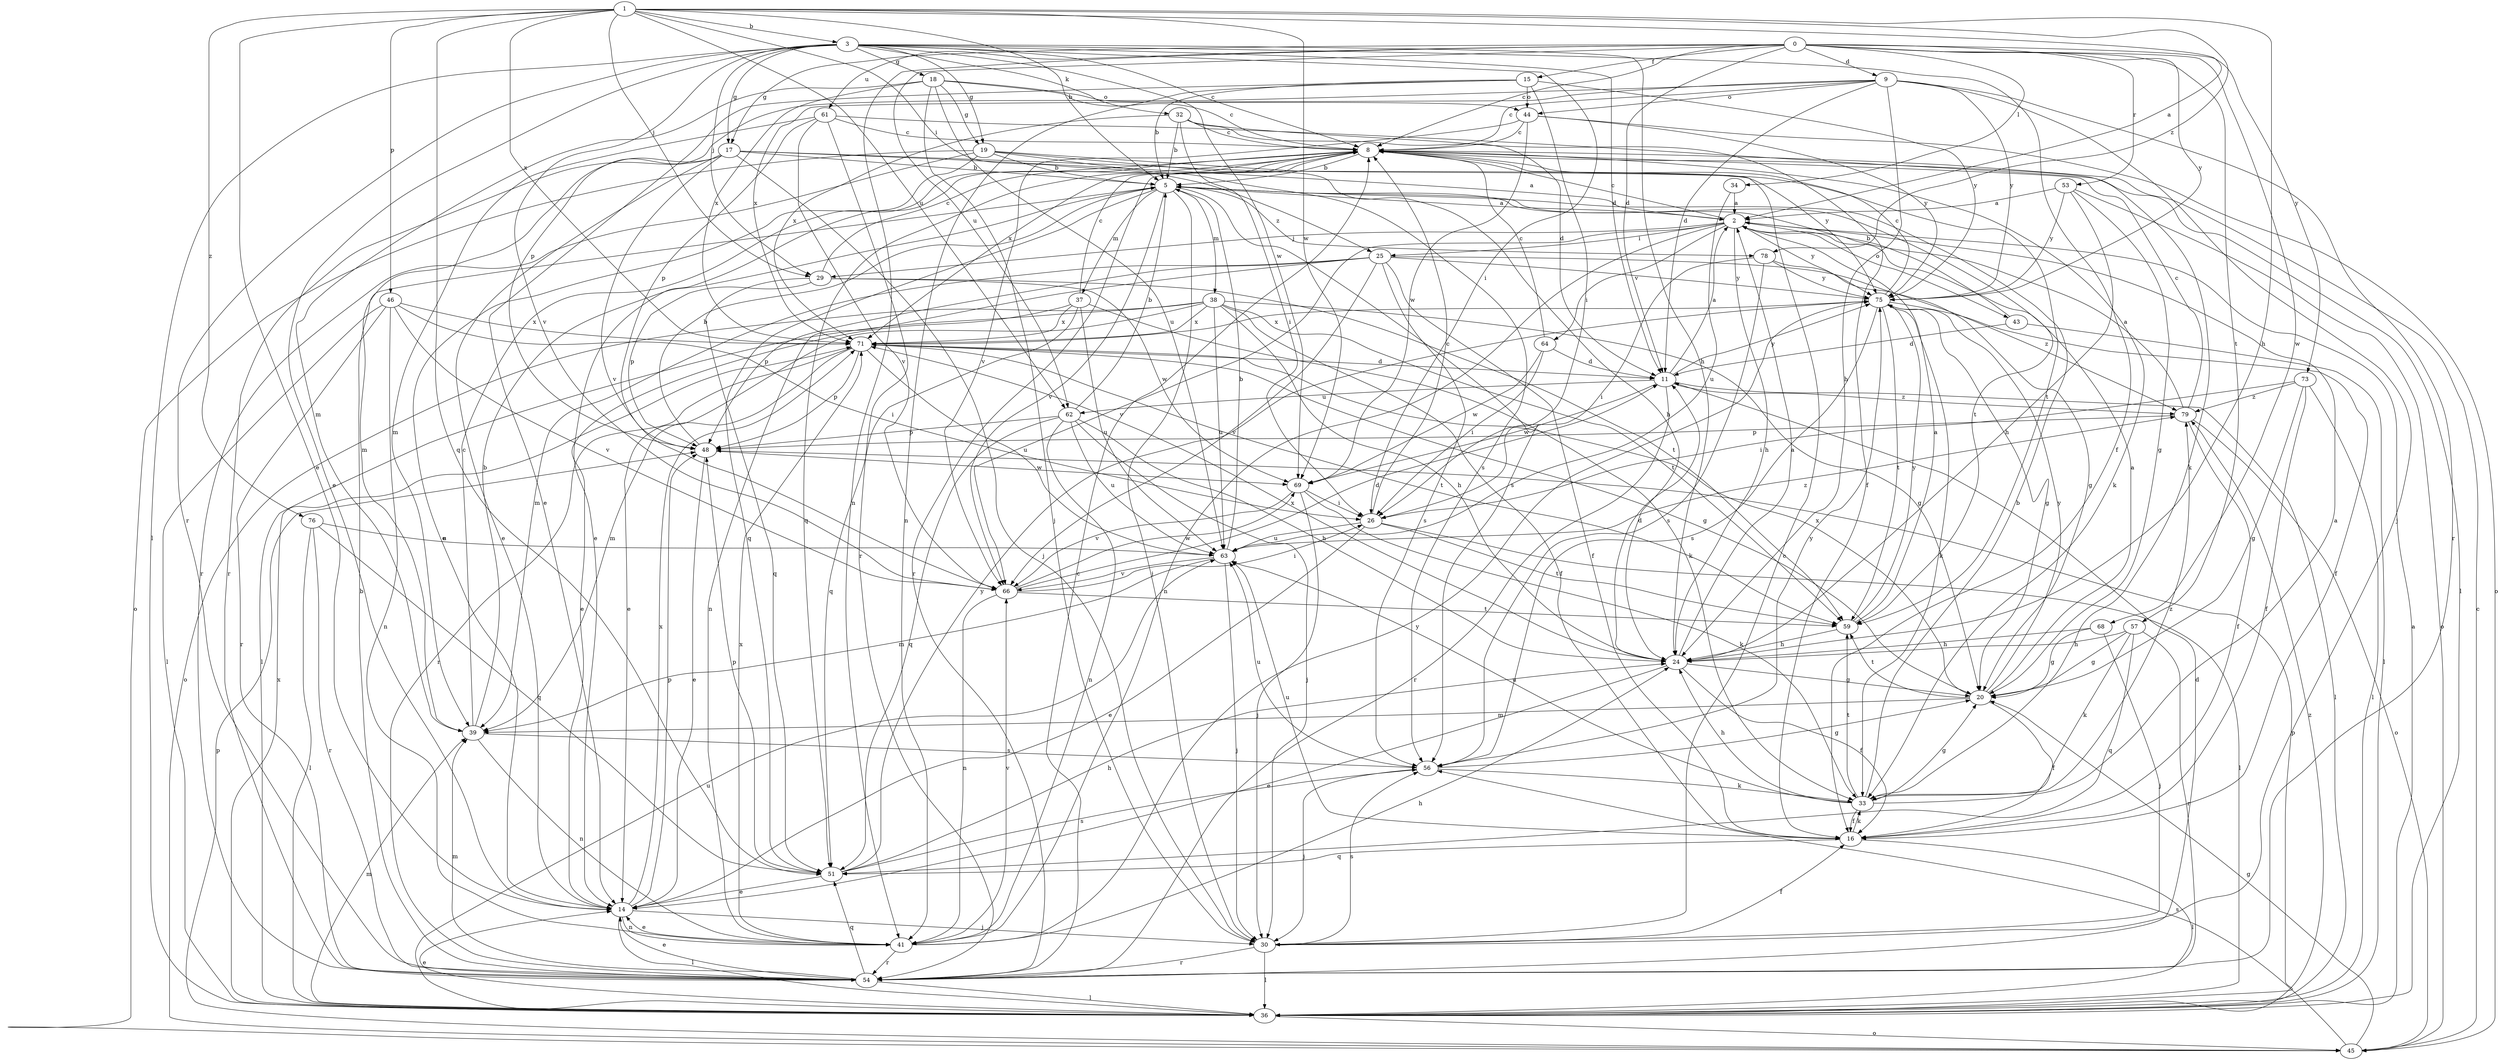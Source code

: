 strict digraph  {
0;
1;
2;
3;
5;
8;
9;
11;
14;
15;
16;
17;
18;
19;
20;
24;
25;
26;
29;
30;
32;
33;
34;
36;
37;
38;
39;
41;
43;
44;
45;
46;
48;
51;
53;
54;
56;
57;
59;
61;
62;
63;
64;
66;
68;
69;
71;
73;
75;
76;
78;
79;
0 -> 8  [label=c];
0 -> 9  [label=d];
0 -> 11  [label=d];
0 -> 15  [label=f];
0 -> 17  [label=g];
0 -> 34  [label=l];
0 -> 41  [label=n];
0 -> 53  [label=r];
0 -> 57  [label=t];
0 -> 61  [label=u];
0 -> 62  [label=u];
0 -> 68  [label=w];
0 -> 73  [label=y];
0 -> 75  [label=y];
1 -> 2  [label=a];
1 -> 3  [label=b];
1 -> 5  [label=b];
1 -> 14  [label=e];
1 -> 24  [label=h];
1 -> 25  [label=i];
1 -> 29  [label=j];
1 -> 46  [label=p];
1 -> 51  [label=q];
1 -> 62  [label=u];
1 -> 69  [label=w];
1 -> 71  [label=x];
1 -> 76  [label=z];
1 -> 78  [label=z];
2 -> 8  [label=c];
2 -> 24  [label=h];
2 -> 25  [label=i];
2 -> 29  [label=j];
2 -> 41  [label=n];
2 -> 43  [label=o];
2 -> 64  [label=v];
2 -> 66  [label=v];
2 -> 75  [label=y];
3 -> 8  [label=c];
3 -> 11  [label=d];
3 -> 14  [label=e];
3 -> 16  [label=f];
3 -> 17  [label=g];
3 -> 18  [label=g];
3 -> 19  [label=g];
3 -> 24  [label=h];
3 -> 26  [label=i];
3 -> 29  [label=j];
3 -> 32  [label=k];
3 -> 36  [label=l];
3 -> 54  [label=r];
3 -> 66  [label=v];
3 -> 69  [label=w];
5 -> 2  [label=a];
5 -> 30  [label=j];
5 -> 37  [label=m];
5 -> 38  [label=m];
5 -> 51  [label=q];
5 -> 56  [label=s];
5 -> 59  [label=t];
5 -> 66  [label=v];
5 -> 78  [label=z];
8 -> 5  [label=b];
8 -> 14  [label=e];
8 -> 33  [label=k];
8 -> 36  [label=l];
8 -> 51  [label=q];
8 -> 54  [label=r];
8 -> 71  [label=x];
9 -> 8  [label=c];
9 -> 11  [label=d];
9 -> 24  [label=h];
9 -> 30  [label=j];
9 -> 44  [label=o];
9 -> 48  [label=p];
9 -> 54  [label=r];
9 -> 71  [label=x];
9 -> 75  [label=y];
11 -> 2  [label=a];
11 -> 36  [label=l];
11 -> 54  [label=r];
11 -> 62  [label=u];
11 -> 69  [label=w];
11 -> 75  [label=y];
11 -> 79  [label=z];
14 -> 30  [label=j];
14 -> 36  [label=l];
14 -> 41  [label=n];
14 -> 48  [label=p];
14 -> 71  [label=x];
15 -> 5  [label=b];
15 -> 14  [label=e];
15 -> 26  [label=i];
15 -> 41  [label=n];
15 -> 44  [label=o];
15 -> 75  [label=y];
16 -> 33  [label=k];
16 -> 36  [label=l];
16 -> 51  [label=q];
16 -> 63  [label=u];
17 -> 2  [label=a];
17 -> 5  [label=b];
17 -> 14  [label=e];
17 -> 30  [label=j];
17 -> 39  [label=m];
17 -> 54  [label=r];
17 -> 66  [label=v];
17 -> 75  [label=y];
18 -> 8  [label=c];
18 -> 19  [label=g];
18 -> 30  [label=j];
18 -> 39  [label=m];
18 -> 44  [label=o];
18 -> 63  [label=u];
18 -> 71  [label=x];
19 -> 5  [label=b];
19 -> 14  [label=e];
19 -> 24  [label=h];
19 -> 45  [label=o];
19 -> 54  [label=r];
19 -> 56  [label=s];
19 -> 59  [label=t];
20 -> 2  [label=a];
20 -> 16  [label=f];
20 -> 39  [label=m];
20 -> 59  [label=t];
20 -> 71  [label=x];
20 -> 75  [label=y];
24 -> 2  [label=a];
24 -> 11  [label=d];
24 -> 14  [label=e];
24 -> 16  [label=f];
24 -> 20  [label=g];
24 -> 71  [label=x];
25 -> 16  [label=f];
25 -> 39  [label=m];
25 -> 41  [label=n];
25 -> 48  [label=p];
25 -> 56  [label=s];
25 -> 66  [label=v];
25 -> 75  [label=y];
25 -> 79  [label=z];
26 -> 8  [label=c];
26 -> 14  [label=e];
26 -> 36  [label=l];
26 -> 59  [label=t];
26 -> 63  [label=u];
29 -> 8  [label=c];
29 -> 48  [label=p];
29 -> 51  [label=q];
29 -> 59  [label=t];
29 -> 69  [label=w];
30 -> 8  [label=c];
30 -> 16  [label=f];
30 -> 36  [label=l];
30 -> 54  [label=r];
30 -> 56  [label=s];
32 -> 5  [label=b];
32 -> 8  [label=c];
32 -> 11  [label=d];
32 -> 16  [label=f];
32 -> 26  [label=i];
32 -> 71  [label=x];
33 -> 2  [label=a];
33 -> 5  [label=b];
33 -> 16  [label=f];
33 -> 20  [label=g];
33 -> 24  [label=h];
33 -> 59  [label=t];
33 -> 63  [label=u];
33 -> 79  [label=z];
34 -> 2  [label=a];
34 -> 63  [label=u];
36 -> 2  [label=a];
36 -> 14  [label=e];
36 -> 39  [label=m];
36 -> 45  [label=o];
36 -> 48  [label=p];
36 -> 63  [label=u];
36 -> 71  [label=x];
36 -> 79  [label=z];
37 -> 8  [label=c];
37 -> 14  [label=e];
37 -> 33  [label=k];
37 -> 51  [label=q];
37 -> 63  [label=u];
37 -> 71  [label=x];
38 -> 14  [label=e];
38 -> 16  [label=f];
38 -> 20  [label=g];
38 -> 24  [label=h];
38 -> 36  [label=l];
38 -> 45  [label=o];
38 -> 59  [label=t];
38 -> 63  [label=u];
38 -> 71  [label=x];
39 -> 5  [label=b];
39 -> 8  [label=c];
39 -> 41  [label=n];
39 -> 56  [label=s];
41 -> 14  [label=e];
41 -> 24  [label=h];
41 -> 54  [label=r];
41 -> 66  [label=v];
41 -> 71  [label=x];
41 -> 75  [label=y];
43 -> 5  [label=b];
43 -> 11  [label=d];
43 -> 36  [label=l];
44 -> 8  [label=c];
44 -> 45  [label=o];
44 -> 66  [label=v];
44 -> 69  [label=w];
44 -> 75  [label=y];
45 -> 8  [label=c];
45 -> 20  [label=g];
45 -> 48  [label=p];
45 -> 56  [label=s];
46 -> 26  [label=i];
46 -> 36  [label=l];
46 -> 41  [label=n];
46 -> 54  [label=r];
46 -> 66  [label=v];
46 -> 71  [label=x];
48 -> 5  [label=b];
48 -> 14  [label=e];
48 -> 69  [label=w];
51 -> 14  [label=e];
51 -> 24  [label=h];
51 -> 48  [label=p];
51 -> 56  [label=s];
51 -> 75  [label=y];
53 -> 2  [label=a];
53 -> 20  [label=g];
53 -> 24  [label=h];
53 -> 45  [label=o];
53 -> 75  [label=y];
54 -> 5  [label=b];
54 -> 8  [label=c];
54 -> 11  [label=d];
54 -> 14  [label=e];
54 -> 36  [label=l];
54 -> 39  [label=m];
54 -> 51  [label=q];
56 -> 20  [label=g];
56 -> 30  [label=j];
56 -> 33  [label=k];
56 -> 63  [label=u];
56 -> 75  [label=y];
57 -> 20  [label=g];
57 -> 24  [label=h];
57 -> 33  [label=k];
57 -> 51  [label=q];
57 -> 54  [label=r];
59 -> 2  [label=a];
59 -> 24  [label=h];
59 -> 75  [label=y];
61 -> 8  [label=c];
61 -> 33  [label=k];
61 -> 39  [label=m];
61 -> 48  [label=p];
61 -> 54  [label=r];
61 -> 66  [label=v];
62 -> 5  [label=b];
62 -> 24  [label=h];
62 -> 30  [label=j];
62 -> 41  [label=n];
62 -> 48  [label=p];
62 -> 51  [label=q];
62 -> 63  [label=u];
63 -> 5  [label=b];
63 -> 30  [label=j];
63 -> 39  [label=m];
63 -> 66  [label=v];
63 -> 79  [label=z];
64 -> 8  [label=c];
64 -> 11  [label=d];
64 -> 26  [label=i];
64 -> 69  [label=w];
66 -> 11  [label=d];
66 -> 26  [label=i];
66 -> 41  [label=n];
66 -> 59  [label=t];
66 -> 69  [label=w];
68 -> 20  [label=g];
68 -> 24  [label=h];
68 -> 30  [label=j];
69 -> 26  [label=i];
69 -> 30  [label=j];
69 -> 33  [label=k];
69 -> 66  [label=v];
71 -> 11  [label=d];
71 -> 20  [label=g];
71 -> 39  [label=m];
71 -> 48  [label=p];
71 -> 54  [label=r];
71 -> 59  [label=t];
71 -> 63  [label=u];
73 -> 16  [label=f];
73 -> 20  [label=g];
73 -> 26  [label=i];
73 -> 36  [label=l];
73 -> 79  [label=z];
75 -> 8  [label=c];
75 -> 16  [label=f];
75 -> 20  [label=g];
75 -> 33  [label=k];
75 -> 56  [label=s];
75 -> 59  [label=t];
75 -> 71  [label=x];
76 -> 36  [label=l];
76 -> 51  [label=q];
76 -> 54  [label=r];
76 -> 63  [label=u];
78 -> 20  [label=g];
78 -> 26  [label=i];
78 -> 56  [label=s];
78 -> 75  [label=y];
79 -> 2  [label=a];
79 -> 8  [label=c];
79 -> 16  [label=f];
79 -> 45  [label=o];
79 -> 48  [label=p];
}
